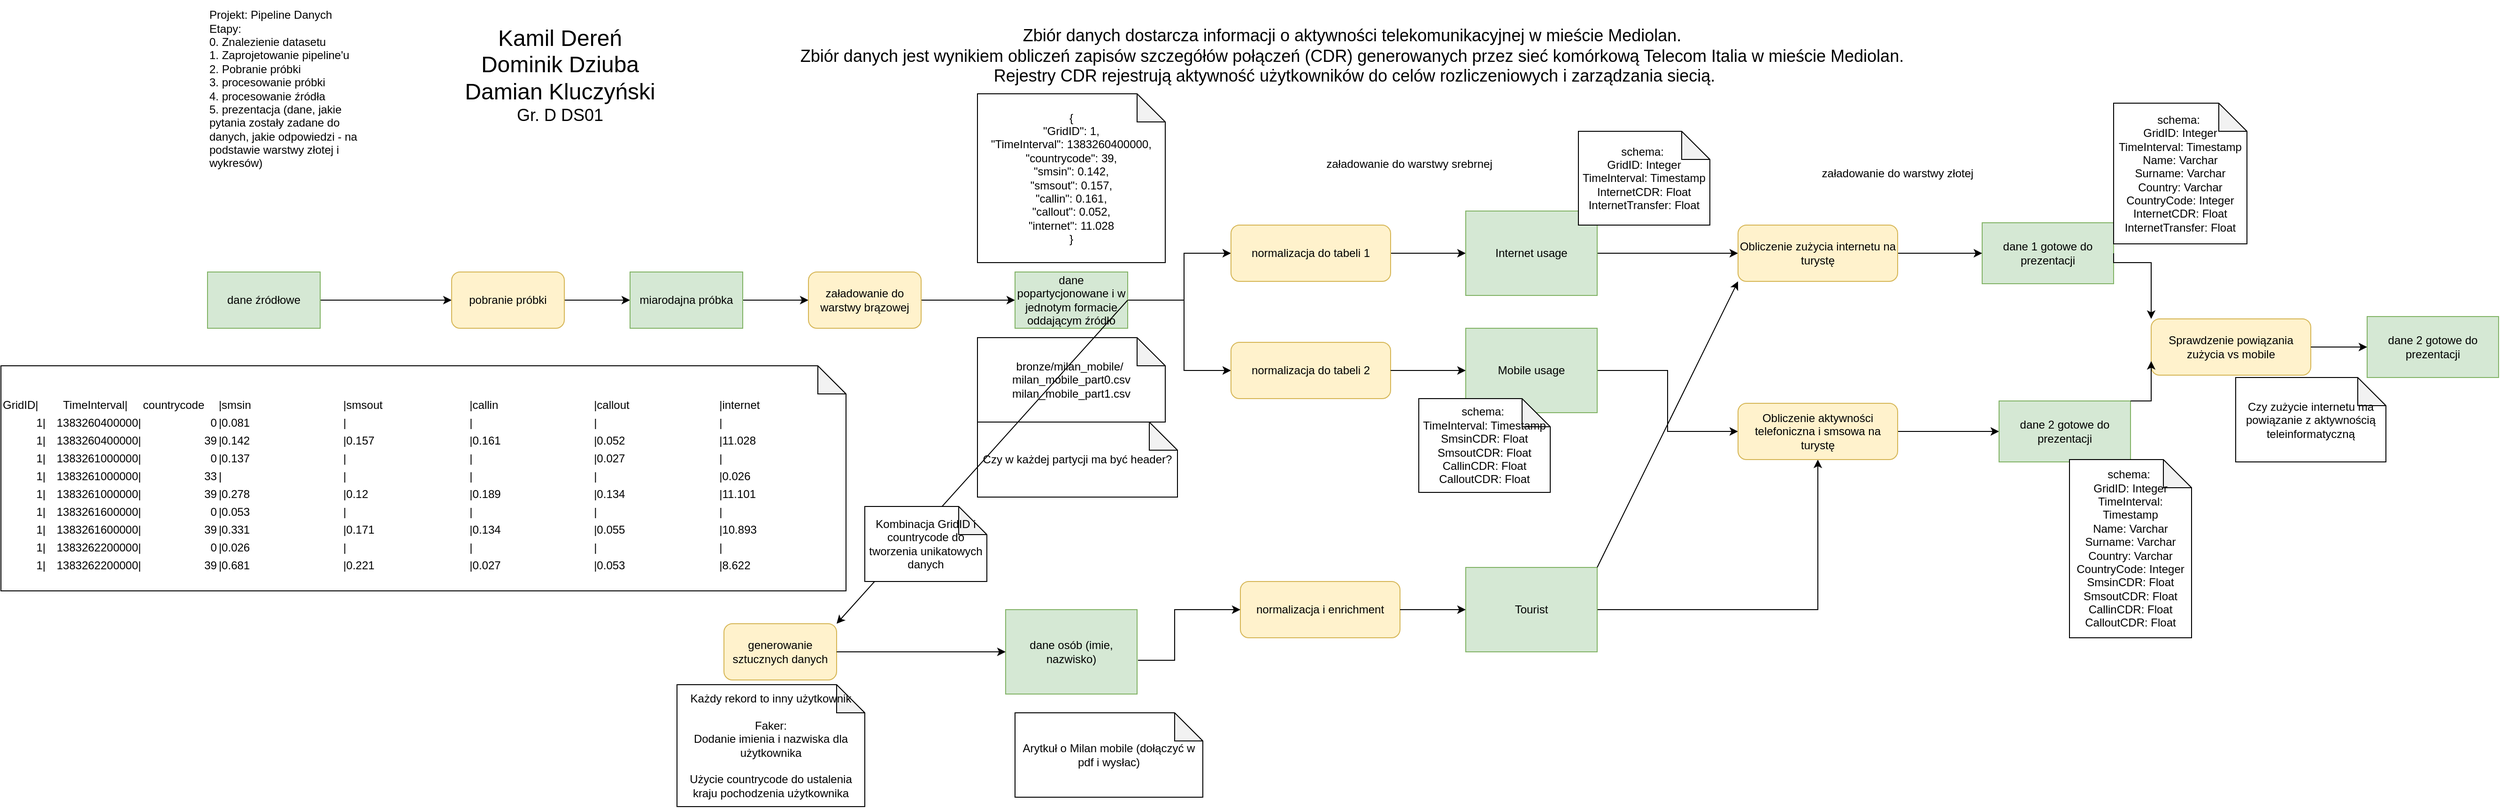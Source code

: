 <mxfile version="24.8.4">
  <diagram name="Strona-1" id="AKng_ESbKjumxK6DU_Bs">
    <mxGraphModel dx="3402" dy="2317" grid="1" gridSize="10" guides="1" tooltips="1" connect="1" arrows="1" fold="1" page="1" pageScale="1" pageWidth="827" pageHeight="1169" math="0" shadow="0">
      <root>
        <mxCell id="0" />
        <mxCell id="1" parent="0" />
        <mxCell id="fPY2Tthy9RuAqfQ_gG5_-1" value="Projekt: Pipeline Danych&lt;br&gt;Etapy:&amp;nbsp;&lt;br&gt;0. Znalezienie datasetu&lt;div&gt;1. Zaprojetowanie pipeline&#39;u&lt;br&gt;2. Pobranie próbki&lt;br&gt;3. procesowanie próbki&lt;br&gt;4. procesowanie źródła&lt;div&gt;5. prezentacja (dane, jakie pytania zostały zadane do danych, jakie odpowiedzi - na podstawie warstwy złotej i wykresów)&lt;/div&gt;&lt;/div&gt;" style="text;html=1;align=left;verticalAlign=middle;whiteSpace=wrap;rounded=0;" parent="1" vertex="1">
          <mxGeometry x="20" y="-140" width="180" height="190" as="geometry" />
        </mxCell>
        <mxCell id="fPY2Tthy9RuAqfQ_gG5_-4" style="edgeStyle=orthogonalEdgeStyle;rounded=0;orthogonalLoop=1;jettySize=auto;html=1;" parent="1" source="fPY2Tthy9RuAqfQ_gG5_-2" target="fPY2Tthy9RuAqfQ_gG5_-3" edge="1">
          <mxGeometry relative="1" as="geometry" />
        </mxCell>
        <mxCell id="fPY2Tthy9RuAqfQ_gG5_-2" value="dane źródłowe" style="rounded=0;whiteSpace=wrap;html=1;fillColor=#d5e8d4;strokeColor=#82b366;" parent="1" vertex="1">
          <mxGeometry x="20" y="150" width="120" height="60" as="geometry" />
        </mxCell>
        <mxCell id="fPY2Tthy9RuAqfQ_gG5_-7" style="edgeStyle=orthogonalEdgeStyle;rounded=0;orthogonalLoop=1;jettySize=auto;html=1;" parent="1" source="fPY2Tthy9RuAqfQ_gG5_-3" target="fPY2Tthy9RuAqfQ_gG5_-6" edge="1">
          <mxGeometry relative="1" as="geometry" />
        </mxCell>
        <mxCell id="fPY2Tthy9RuAqfQ_gG5_-3" value="pobranie próbki" style="rounded=1;whiteSpace=wrap;html=1;fillColor=#fff2cc;strokeColor=#d6b656;" parent="1" vertex="1">
          <mxGeometry x="280" y="150" width="120" height="60" as="geometry" />
        </mxCell>
        <mxCell id="fPY2Tthy9RuAqfQ_gG5_-12" style="edgeStyle=orthogonalEdgeStyle;rounded=0;orthogonalLoop=1;jettySize=auto;html=1;" parent="1" source="fPY2Tthy9RuAqfQ_gG5_-6" target="fPY2Tthy9RuAqfQ_gG5_-11" edge="1">
          <mxGeometry relative="1" as="geometry" />
        </mxCell>
        <mxCell id="fPY2Tthy9RuAqfQ_gG5_-6" value="miarodajna próbka" style="rounded=0;whiteSpace=wrap;html=1;fillColor=#d5e8d4;strokeColor=#82b366;" parent="1" vertex="1">
          <mxGeometry x="470" y="150" width="120" height="60" as="geometry" />
        </mxCell>
        <mxCell id="fPY2Tthy9RuAqfQ_gG5_-14" style="edgeStyle=orthogonalEdgeStyle;rounded=0;orthogonalLoop=1;jettySize=auto;html=1;" parent="1" source="fPY2Tthy9RuAqfQ_gG5_-11" target="fPY2Tthy9RuAqfQ_gG5_-13" edge="1">
          <mxGeometry relative="1" as="geometry" />
        </mxCell>
        <mxCell id="fPY2Tthy9RuAqfQ_gG5_-11" value="załadowanie do warstwy brązowej" style="rounded=1;whiteSpace=wrap;html=1;fillColor=#fff2cc;strokeColor=#d6b656;" parent="1" vertex="1">
          <mxGeometry x="660" y="150" width="120" height="60" as="geometry" />
        </mxCell>
        <mxCell id="fPY2Tthy9RuAqfQ_gG5_-17" style="edgeStyle=orthogonalEdgeStyle;rounded=0;orthogonalLoop=1;jettySize=auto;html=1;" parent="1" source="fPY2Tthy9RuAqfQ_gG5_-13" target="fPY2Tthy9RuAqfQ_gG5_-16" edge="1">
          <mxGeometry relative="1" as="geometry">
            <Array as="points">
              <mxPoint x="1060" y="180" />
              <mxPoint x="1060" y="130" />
            </Array>
          </mxGeometry>
        </mxCell>
        <mxCell id="fPY2Tthy9RuAqfQ_gG5_-24" style="edgeStyle=orthogonalEdgeStyle;rounded=0;orthogonalLoop=1;jettySize=auto;html=1;entryX=0;entryY=0.5;entryDx=0;entryDy=0;" parent="1" source="fPY2Tthy9RuAqfQ_gG5_-13" target="fPY2Tthy9RuAqfQ_gG5_-21" edge="1">
          <mxGeometry relative="1" as="geometry">
            <Array as="points">
              <mxPoint x="1060" y="180" />
              <mxPoint x="1060" y="255" />
            </Array>
          </mxGeometry>
        </mxCell>
        <mxCell id="fPY2Tthy9RuAqfQ_gG5_-13" value="dane popartycjonowane i w jednotym formacie oddającym źródło" style="rounded=0;whiteSpace=wrap;html=1;fillColor=#d5e8d4;strokeColor=#82b366;" parent="1" vertex="1">
          <mxGeometry x="880" y="150" width="120" height="60" as="geometry" />
        </mxCell>
        <mxCell id="fPY2Tthy9RuAqfQ_gG5_-15" value="&lt;span class=&quot;hljs-punctuation&quot;&gt;{&lt;/span&gt;&lt;br&gt;&lt;span class=&quot;hljs-attr&quot;&gt;&quot;GridID&quot;&lt;/span&gt;&lt;span class=&quot;hljs-punctuation&quot;&gt;:&lt;/span&gt; &lt;span class=&quot;hljs-number&quot;&gt;1&lt;/span&gt;&lt;span class=&quot;hljs-punctuation&quot;&gt;,&lt;/span&gt;&lt;br&gt;&lt;span class=&quot;hljs-attr&quot;&gt;&quot;TimeInterval&quot;&lt;/span&gt;&lt;span class=&quot;hljs-punctuation&quot;&gt;:&lt;/span&gt; &lt;span class=&quot;hljs-number&quot;&gt;1383260400000&lt;/span&gt;&lt;span class=&quot;hljs-punctuation&quot;&gt;,&lt;/span&gt;&lt;span class=&quot;hljs-attr&quot;&gt;&lt;br&gt;&quot;countrycode&quot;&lt;/span&gt;&lt;span class=&quot;hljs-punctuation&quot;&gt;:&lt;/span&gt; &lt;span class=&quot;hljs-number&quot;&gt;39&lt;/span&gt;&lt;span class=&quot;hljs-punctuation&quot;&gt;,&lt;/span&gt;&lt;span class=&quot;hljs-attr&quot;&gt;&lt;br&gt;&quot;smsin&quot;&lt;/span&gt;&lt;span class=&quot;hljs-punctuation&quot;&gt;:&lt;/span&gt; &lt;span class=&quot;hljs-number&quot;&gt;0.142&lt;/span&gt;&lt;span class=&quot;hljs-punctuation&quot;&gt;,&lt;/span&gt;&lt;br&gt;        &lt;span class=&quot;hljs-attr&quot;&gt;&quot;smsout&quot;&lt;/span&gt;&lt;span class=&quot;hljs-punctuation&quot;&gt;:&lt;/span&gt; &lt;span class=&quot;hljs-number&quot;&gt;0.157&lt;/span&gt;&lt;span class=&quot;hljs-punctuation&quot;&gt;,&lt;/span&gt;&lt;br&gt;        &lt;span class=&quot;hljs-attr&quot;&gt;&quot;callin&quot;&lt;/span&gt;&lt;span class=&quot;hljs-punctuation&quot;&gt;:&lt;/span&gt; &lt;span class=&quot;hljs-number&quot;&gt;0.161&lt;/span&gt;&lt;span class=&quot;hljs-punctuation&quot;&gt;,&lt;/span&gt;&lt;br&gt;        &lt;span class=&quot;hljs-attr&quot;&gt;&quot;callout&quot;&lt;/span&gt;&lt;span class=&quot;hljs-punctuation&quot;&gt;:&lt;/span&gt; &lt;span class=&quot;hljs-number&quot;&gt;0.052&lt;/span&gt;&lt;span class=&quot;hljs-punctuation&quot;&gt;,&lt;/span&gt;&lt;br&gt;        &lt;span class=&quot;hljs-attr&quot;&gt;&quot;internet&quot;&lt;/span&gt;&lt;span class=&quot;hljs-punctuation&quot;&gt;:&lt;/span&gt; &lt;span class=&quot;hljs-number&quot;&gt;11.028&lt;/span&gt;&lt;br&gt;    &lt;span class=&quot;hljs-punctuation&quot;&gt;}&lt;/span&gt;" style="shape=note;whiteSpace=wrap;html=1;backgroundOutline=1;darkOpacity=0.05;" parent="1" vertex="1">
          <mxGeometry x="840" y="-40" width="200" height="180" as="geometry" />
        </mxCell>
        <mxCell id="fPY2Tthy9RuAqfQ_gG5_-20" style="edgeStyle=orthogonalEdgeStyle;rounded=0;orthogonalLoop=1;jettySize=auto;html=1;" parent="1" source="fPY2Tthy9RuAqfQ_gG5_-16" target="fPY2Tthy9RuAqfQ_gG5_-19" edge="1">
          <mxGeometry relative="1" as="geometry" />
        </mxCell>
        <mxCell id="fPY2Tthy9RuAqfQ_gG5_-16" value="normalizacja do tabeli 1" style="rounded=1;whiteSpace=wrap;html=1;fillColor=#fff2cc;strokeColor=#d6b656;" parent="1" vertex="1">
          <mxGeometry x="1110" y="100" width="170" height="60" as="geometry" />
        </mxCell>
        <mxCell id="fPY2Tthy9RuAqfQ_gG5_-18" value="załadowanie do warstwy srebrnej" style="text;html=1;align=center;verticalAlign=middle;whiteSpace=wrap;rounded=0;" parent="1" vertex="1">
          <mxGeometry x="1150" y="20" width="300" height="30" as="geometry" />
        </mxCell>
        <mxCell id="fPY2Tthy9RuAqfQ_gG5_-33" style="edgeStyle=orthogonalEdgeStyle;rounded=0;orthogonalLoop=1;jettySize=auto;html=1;" parent="1" source="fPY2Tthy9RuAqfQ_gG5_-19" target="fPY2Tthy9RuAqfQ_gG5_-32" edge="1">
          <mxGeometry relative="1" as="geometry" />
        </mxCell>
        <mxCell id="fPY2Tthy9RuAqfQ_gG5_-19" value="Internet usage" style="rounded=0;whiteSpace=wrap;html=1;fillColor=#d5e8d4;strokeColor=#82b366;" parent="1" vertex="1">
          <mxGeometry x="1360" y="85" width="140" height="90" as="geometry" />
        </mxCell>
        <mxCell id="fPY2Tthy9RuAqfQ_gG5_-21" value="normalizacja do tabeli 2" style="rounded=1;whiteSpace=wrap;html=1;fillColor=#fff2cc;strokeColor=#d6b656;" parent="1" vertex="1">
          <mxGeometry x="1110" y="225" width="170" height="60" as="geometry" />
        </mxCell>
        <mxCell id="fPY2Tthy9RuAqfQ_gG5_-36" style="edgeStyle=orthogonalEdgeStyle;rounded=0;orthogonalLoop=1;jettySize=auto;html=1;" parent="1" source="fPY2Tthy9RuAqfQ_gG5_-22" target="fPY2Tthy9RuAqfQ_gG5_-35" edge="1">
          <mxGeometry relative="1" as="geometry" />
        </mxCell>
        <mxCell id="fPY2Tthy9RuAqfQ_gG5_-22" value="Mobile usage" style="rounded=0;whiteSpace=wrap;html=1;fillColor=#d5e8d4;strokeColor=#82b366;" parent="1" vertex="1">
          <mxGeometry x="1360" y="210" width="140" height="90" as="geometry" />
        </mxCell>
        <mxCell id="fPY2Tthy9RuAqfQ_gG5_-23" style="edgeStyle=orthogonalEdgeStyle;rounded=0;orthogonalLoop=1;jettySize=auto;html=1;" parent="1" source="fPY2Tthy9RuAqfQ_gG5_-21" target="fPY2Tthy9RuAqfQ_gG5_-22" edge="1">
          <mxGeometry relative="1" as="geometry" />
        </mxCell>
        <mxCell id="fPY2Tthy9RuAqfQ_gG5_-25" value="normalizacja i enrichment" style="rounded=1;whiteSpace=wrap;html=1;fillColor=#fff2cc;strokeColor=#d6b656;" parent="1" vertex="1">
          <mxGeometry x="1120" y="480" width="170" height="60" as="geometry" />
        </mxCell>
        <mxCell id="fPY2Tthy9RuAqfQ_gG5_-37" style="edgeStyle=orthogonalEdgeStyle;rounded=0;orthogonalLoop=1;jettySize=auto;html=1;" parent="1" source="fPY2Tthy9RuAqfQ_gG5_-26" target="fPY2Tthy9RuAqfQ_gG5_-35" edge="1">
          <mxGeometry relative="1" as="geometry" />
        </mxCell>
        <mxCell id="fPY2Tthy9RuAqfQ_gG5_-26" value="Tourist" style="rounded=0;whiteSpace=wrap;html=1;fillColor=#d5e8d4;strokeColor=#82b366;" parent="1" vertex="1">
          <mxGeometry x="1360" y="465" width="140" height="90" as="geometry" />
        </mxCell>
        <mxCell id="fPY2Tthy9RuAqfQ_gG5_-27" style="edgeStyle=orthogonalEdgeStyle;rounded=0;orthogonalLoop=1;jettySize=auto;html=1;" parent="1" source="fPY2Tthy9RuAqfQ_gG5_-25" target="fPY2Tthy9RuAqfQ_gG5_-26" edge="1">
          <mxGeometry relative="1" as="geometry" />
        </mxCell>
        <mxCell id="fPY2Tthy9RuAqfQ_gG5_-28" value="dane osób (imie, nazwisko)" style="rounded=0;whiteSpace=wrap;html=1;fillColor=#d5e8d4;strokeColor=#82b366;" parent="1" vertex="1">
          <mxGeometry x="870" y="510" width="140" height="90" as="geometry" />
        </mxCell>
        <mxCell id="fPY2Tthy9RuAqfQ_gG5_-31" value="dane 1 gotowe do prezentacji" style="rounded=0;whiteSpace=wrap;html=1;fillColor=#d5e8d4;strokeColor=#82b366;" parent="1" vertex="1">
          <mxGeometry x="1910" y="97.5" width="140" height="65" as="geometry" />
        </mxCell>
        <mxCell id="fPY2Tthy9RuAqfQ_gG5_-34" style="edgeStyle=orthogonalEdgeStyle;rounded=0;orthogonalLoop=1;jettySize=auto;html=1;" parent="1" source="fPY2Tthy9RuAqfQ_gG5_-32" target="fPY2Tthy9RuAqfQ_gG5_-31" edge="1">
          <mxGeometry relative="1" as="geometry">
            <Array as="points">
              <mxPoint x="1870" y="130" />
              <mxPoint x="1870" y="130" />
            </Array>
          </mxGeometry>
        </mxCell>
        <mxCell id="fPY2Tthy9RuAqfQ_gG5_-32" value="Obliczenie zużycia internetu na turystę" style="rounded=1;whiteSpace=wrap;html=1;fillColor=#fff2cc;strokeColor=#d6b656;" parent="1" vertex="1">
          <mxGeometry x="1650" y="100" width="170" height="60" as="geometry" />
        </mxCell>
        <mxCell id="fPY2Tthy9RuAqfQ_gG5_-39" style="edgeStyle=orthogonalEdgeStyle;rounded=0;orthogonalLoop=1;jettySize=auto;html=1;" parent="1" source="fPY2Tthy9RuAqfQ_gG5_-35" target="fPY2Tthy9RuAqfQ_gG5_-38" edge="1">
          <mxGeometry relative="1" as="geometry" />
        </mxCell>
        <mxCell id="fPY2Tthy9RuAqfQ_gG5_-35" value="Obliczenie aktywności telefoniczna i smsowa na turystę" style="rounded=1;whiteSpace=wrap;html=1;fillColor=#fff2cc;strokeColor=#d6b656;" parent="1" vertex="1">
          <mxGeometry x="1650" y="290" width="170" height="60" as="geometry" />
        </mxCell>
        <mxCell id="fPY2Tthy9RuAqfQ_gG5_-38" value="dane 2 gotowe do prezentacji" style="rounded=0;whiteSpace=wrap;html=1;fillColor=#d5e8d4;strokeColor=#82b366;" parent="1" vertex="1">
          <mxGeometry x="1928" y="287.5" width="140" height="65" as="geometry" />
        </mxCell>
        <mxCell id="fPY2Tthy9RuAqfQ_gG5_-40" value="załadowanie do warstwy złotej" style="text;html=1;align=center;verticalAlign=middle;whiteSpace=wrap;rounded=0;" parent="1" vertex="1">
          <mxGeometry x="1670" y="30" width="300" height="30" as="geometry" />
        </mxCell>
        <mxCell id="fPY2Tthy9RuAqfQ_gG5_-43" style="edgeStyle=orthogonalEdgeStyle;rounded=0;orthogonalLoop=1;jettySize=auto;html=1;" parent="1" edge="1">
          <mxGeometry relative="1" as="geometry">
            <mxPoint x="470" y="810" as="targetPoint" />
          </mxGeometry>
        </mxCell>
        <mxCell id="fPY2Tthy9RuAqfQ_gG5_-80" value="schema:&amp;nbsp;&lt;br&gt;GridID: Integer&lt;div&gt;TimeInterval: Timestamp&lt;/div&gt;&lt;div&gt;InternetCDR: Float&lt;/div&gt;&lt;div&gt;InternetTransfer: Float&lt;/div&gt;" style="shape=note;whiteSpace=wrap;html=1;backgroundOutline=1;darkOpacity=0.05;" parent="1" vertex="1">
          <mxGeometry x="1480" width="140" height="100" as="geometry" />
        </mxCell>
        <mxCell id="T8NU-TL7ekUcq-iIJy7e-2" value="bronze/milan_mobile/&amp;nbsp;&lt;br&gt;milan_mobile_part0.csv&lt;div&gt;milan_mobile_part1.csv&lt;br&gt;&lt;/div&gt;" style="shape=note;whiteSpace=wrap;html=1;backgroundOutline=1;darkOpacity=0.05;" parent="1" vertex="1">
          <mxGeometry x="840" y="220" width="200" height="90" as="geometry" />
        </mxCell>
        <mxCell id="BO2p9xkJt_e9tAxmMOo1-1" value="&lt;font style=&quot;font-size: 24px;&quot;&gt;&lt;font style=&quot;&quot;&gt;Kamil &lt;/font&gt;&lt;font style=&quot;&quot;&gt;Dereń&lt;/font&gt;&lt;/font&gt;&lt;div&gt;&lt;font style=&quot;font-size: 24px;&quot;&gt;Dominik Dziuba&lt;/font&gt;&lt;/div&gt;&lt;div&gt;&lt;font style=&quot;font-size: 24px;&quot;&gt;Damian Kluczyński&lt;/font&gt;&lt;/div&gt;&lt;div&gt;&lt;font style=&quot;font-size: 18px;&quot;&gt;Gr. D DS01&lt;/font&gt;&lt;/div&gt;" style="text;html=1;align=center;verticalAlign=middle;resizable=0;points=[];autosize=1;strokeColor=none;fillColor=none;" parent="1" vertex="1">
          <mxGeometry x="280" y="-120" width="230" height="120" as="geometry" />
        </mxCell>
        <mxCell id="3JT-cXEsQMtprei1t-U--1" value="&lt;font style=&quot;font-size: 18px;&quot;&gt;Zbiór danych dostarcza informacji o aktywności telekomunikacyjnej w mieście Mediolan.&amp;nbsp;&lt;/font&gt;&lt;div&gt;&lt;font style=&quot;font-size: 18px;&quot;&gt;Zbiór danych jest wynikiem obliczeń zapisów szczegółów połączeń (CDR) generowanych przez sieć komórkową Telecom Italia w mieście Mediolan.&amp;nbsp;&lt;/font&gt;&lt;div&gt;&lt;font style=&quot;font-size: 18px;&quot;&gt;Rejestry CDR rejestrują aktywność użytkowników do celów rozliczeniowych i zarządzania siecią.&lt;/font&gt;&lt;/div&gt;&lt;/div&gt;" style="text;html=1;align=center;verticalAlign=middle;resizable=0;points=[];autosize=1;strokeColor=none;fillColor=none;" parent="1" vertex="1">
          <mxGeometry x="641" y="-120" width="1200" height="80" as="geometry" />
        </mxCell>
        <mxCell id="3JT-cXEsQMtprei1t-U--3" value="&lt;div&gt;&lt;br&gt;&lt;/div&gt;&lt;div&gt;&lt;table style=&quot;text-wrap: nowrap;&quot; border=&quot;0&quot; cellspacing=&quot;0&quot;&gt;&lt;colgroup width=&quot;50&quot;&gt;&lt;/colgroup&gt;&lt;colgroup width=&quot;105&quot;&gt;&lt;/colgroup&gt;&lt;colgroup width=&quot;85&quot;&gt;&lt;/colgroup&gt;&lt;colgroup width=&quot;164&quot; span=&quot;5&quot;&gt;&lt;/colgroup&gt;&lt;tbody&gt;&lt;tr&gt;&lt;td align=&quot;left&quot; height=&quot;17&quot;&gt;GridID|&lt;/td&gt;&lt;td align=&quot;left&quot;&gt;&amp;nbsp; &amp;nbsp; &amp;nbsp;TimeInterval|&lt;/td&gt;&lt;td align=&quot;left&quot;&gt;countrycode&lt;/td&gt;&lt;td align=&quot;left&quot;&gt;|smsin&lt;/td&gt;&lt;td align=&quot;left&quot;&gt;|smsout&lt;/td&gt;&lt;td align=&quot;left&quot;&gt;|callin&lt;/td&gt;&lt;td align=&quot;left&quot;&gt;|callout&lt;/td&gt;&lt;td align=&quot;left&quot;&gt;|internet&lt;/td&gt;&lt;/tr&gt;&lt;tr&gt;&lt;td align=&quot;right&quot; height=&quot;17&quot;&gt;1|&lt;/td&gt;&lt;td align=&quot;right&quot;&gt;1383260400000|&lt;/td&gt;&lt;td align=&quot;right&quot;&gt;0&lt;/td&gt;&lt;td align=&quot;left&quot;&gt;|0.081&lt;/td&gt;&lt;td align=&quot;left&quot;&gt;|&lt;/td&gt;&lt;td align=&quot;left&quot;&gt;|&lt;/td&gt;&lt;td align=&quot;left&quot;&gt;|&lt;/td&gt;&lt;td align=&quot;left&quot;&gt;|&lt;/td&gt;&lt;/tr&gt;&lt;tr&gt;&lt;td align=&quot;right&quot; height=&quot;17&quot;&gt;1|&lt;/td&gt;&lt;td align=&quot;right&quot;&gt;1383260400000|&lt;/td&gt;&lt;td align=&quot;right&quot;&gt;39&lt;/td&gt;&lt;td align=&quot;left&quot;&gt;|0.142&lt;/td&gt;&lt;td align=&quot;left&quot;&gt;|0.157&lt;/td&gt;&lt;td align=&quot;left&quot;&gt;|0.161&lt;/td&gt;&lt;td align=&quot;left&quot;&gt;|0.052&lt;/td&gt;&lt;td align=&quot;left&quot;&gt;|11.028&lt;/td&gt;&lt;/tr&gt;&lt;tr&gt;&lt;td align=&quot;right&quot; height=&quot;17&quot;&gt;1|&lt;/td&gt;&lt;td align=&quot;right&quot;&gt;1383261000000|&lt;/td&gt;&lt;td align=&quot;right&quot;&gt;0&lt;/td&gt;&lt;td align=&quot;left&quot;&gt;|0.137&lt;/td&gt;&lt;td align=&quot;left&quot;&gt;|&lt;/td&gt;&lt;td align=&quot;left&quot;&gt;|&lt;/td&gt;&lt;td align=&quot;left&quot;&gt;|0.027&lt;/td&gt;&lt;td align=&quot;left&quot;&gt;|&lt;/td&gt;&lt;/tr&gt;&lt;tr&gt;&lt;td align=&quot;right&quot; height=&quot;17&quot;&gt;1|&lt;/td&gt;&lt;td align=&quot;right&quot;&gt;1383261000000|&lt;/td&gt;&lt;td align=&quot;right&quot;&gt;33&lt;/td&gt;&lt;td align=&quot;left&quot;&gt;|&lt;/td&gt;&lt;td align=&quot;left&quot;&gt;|&lt;/td&gt;&lt;td align=&quot;left&quot;&gt;|&lt;/td&gt;&lt;td align=&quot;left&quot;&gt;|&lt;/td&gt;&lt;td align=&quot;left&quot;&gt;|0.026&lt;/td&gt;&lt;/tr&gt;&lt;tr&gt;&lt;td align=&quot;right&quot; height=&quot;17&quot;&gt;1|&lt;/td&gt;&lt;td align=&quot;right&quot;&gt;1383261000000|&lt;/td&gt;&lt;td align=&quot;right&quot;&gt;39&lt;/td&gt;&lt;td align=&quot;left&quot;&gt;|0.278&lt;/td&gt;&lt;td align=&quot;left&quot;&gt;|0.12&lt;/td&gt;&lt;td align=&quot;left&quot;&gt;|0.189&lt;/td&gt;&lt;td align=&quot;left&quot;&gt;|0.134&lt;/td&gt;&lt;td align=&quot;left&quot;&gt;|11.101&lt;/td&gt;&lt;/tr&gt;&lt;tr&gt;&lt;td align=&quot;right&quot; height=&quot;17&quot;&gt;1|&lt;/td&gt;&lt;td align=&quot;right&quot;&gt;1383261600000|&lt;/td&gt;&lt;td align=&quot;right&quot;&gt;0&lt;/td&gt;&lt;td align=&quot;left&quot;&gt;|0.053&lt;/td&gt;&lt;td align=&quot;left&quot;&gt;|&lt;/td&gt;&lt;td align=&quot;left&quot;&gt;|&lt;/td&gt;&lt;td align=&quot;left&quot;&gt;|&lt;/td&gt;&lt;td align=&quot;left&quot;&gt;|&lt;/td&gt;&lt;/tr&gt;&lt;tr&gt;&lt;td align=&quot;right&quot; height=&quot;17&quot;&gt;1|&lt;/td&gt;&lt;td align=&quot;right&quot;&gt;1383261600000|&lt;/td&gt;&lt;td align=&quot;right&quot;&gt;39&lt;/td&gt;&lt;td align=&quot;left&quot;&gt;|0.331&lt;/td&gt;&lt;td align=&quot;left&quot;&gt;|0.171&lt;/td&gt;&lt;td align=&quot;left&quot;&gt;|0.134&lt;/td&gt;&lt;td align=&quot;left&quot;&gt;|0.055&lt;/td&gt;&lt;td align=&quot;left&quot;&gt;|10.893&lt;/td&gt;&lt;/tr&gt;&lt;tr&gt;&lt;td align=&quot;right&quot; height=&quot;17&quot;&gt;1|&lt;/td&gt;&lt;td align=&quot;right&quot;&gt;1383262200000|&lt;/td&gt;&lt;td align=&quot;right&quot;&gt;0&lt;/td&gt;&lt;td align=&quot;left&quot;&gt;|0.026&lt;/td&gt;&lt;td align=&quot;left&quot;&gt;|&lt;/td&gt;&lt;td align=&quot;left&quot;&gt;|&lt;/td&gt;&lt;td align=&quot;left&quot;&gt;|&lt;/td&gt;&lt;td align=&quot;left&quot;&gt;|&lt;/td&gt;&lt;/tr&gt;&lt;tr&gt;&lt;td align=&quot;right&quot; height=&quot;17&quot;&gt;1|&lt;/td&gt;&lt;td align=&quot;right&quot;&gt;1383262200000|&lt;/td&gt;&lt;td align=&quot;right&quot;&gt;39&lt;/td&gt;&lt;td align=&quot;left&quot;&gt;|0.681&lt;/td&gt;&lt;td align=&quot;left&quot;&gt;|0.221&lt;/td&gt;&lt;td align=&quot;left&quot;&gt;|0.027&lt;/td&gt;&lt;td align=&quot;left&quot;&gt;|0.053&lt;/td&gt;&lt;td align=&quot;left&quot;&gt;|8.622&lt;/td&gt;&lt;/tr&gt;&lt;/tbody&gt;&lt;/table&gt;&lt;/div&gt;" style="shape=note;whiteSpace=wrap;html=1;backgroundOutline=1;darkOpacity=0.05;" parent="1" vertex="1">
          <mxGeometry x="-200" y="250" width="900" height="240" as="geometry" />
        </mxCell>
        <mxCell id="3JT-cXEsQMtprei1t-U--4" value="&lt;div&gt;Każdy rekord to inny użytkownik&lt;/div&gt;&lt;div&gt;&lt;br&gt;&lt;/div&gt;Faker:&lt;br&gt;Dodanie imienia i nazwiska dla użytkownika&lt;div&gt;&lt;br&gt;&lt;/div&gt;&lt;div&gt;Użycie countrycode do ustalenia kraju pochodzenia użytkownika&lt;/div&gt;" style="shape=note;whiteSpace=wrap;html=1;backgroundOutline=1;darkOpacity=0.05;" parent="1" vertex="1">
          <mxGeometry x="520" y="590" width="200" height="130" as="geometry" />
        </mxCell>
        <mxCell id="UBAmns6SdKheWYtsYeD3-1" value="schema:&amp;nbsp;&lt;br&gt;GridID: Integer&lt;div&gt;TimeInterval: Timestamp&lt;/div&gt;&lt;div&gt;Name: Varchar&lt;/div&gt;&lt;div&gt;Surname: Varchar&lt;/div&gt;&lt;div&gt;Country: Varchar&lt;/div&gt;&lt;div&gt;CountryCode: Integer&lt;/div&gt;&lt;div&gt;&lt;div&gt;SmsinCDR: Float&lt;br&gt;&lt;/div&gt;&lt;div&gt;SmsoutCDR: Float&lt;br&gt;&lt;/div&gt;&lt;div&gt;CallinCDR: Float&lt;/div&gt;&lt;div&gt;&lt;span style=&quot;background-color: initial;&quot;&gt;CalloutCDR: Float&lt;/span&gt;&lt;/div&gt;&lt;/div&gt;" style="shape=note;whiteSpace=wrap;html=1;backgroundOutline=1;darkOpacity=0.05;" parent="1" vertex="1">
          <mxGeometry x="2003" y="350" width="130" height="190" as="geometry" />
        </mxCell>
        <mxCell id="UBAmns6SdKheWYtsYeD3-2" value="schema:&amp;nbsp;&lt;br&gt;&lt;div&gt;TimeInterval: Timestamp&lt;/div&gt;&lt;div&gt;SmsinCDR: Float&lt;br&gt;&lt;/div&gt;&lt;div&gt;SmsoutCDR: Float&lt;br&gt;&lt;/div&gt;&lt;div&gt;CallinCDR: Float&lt;/div&gt;&lt;div&gt;&lt;span style=&quot;background-color: initial;&quot;&gt;CalloutCDR: Float&lt;/span&gt;&lt;/div&gt;" style="shape=note;whiteSpace=wrap;html=1;backgroundOutline=1;darkOpacity=0.05;" parent="1" vertex="1">
          <mxGeometry x="1310" y="285" width="140" height="100" as="geometry" />
        </mxCell>
        <mxCell id="cyaOHyr9ARaaXlVXIIjq-1" value="Czy w każdej partycji ma być header?" style="shape=note;whiteSpace=wrap;html=1;backgroundOutline=1;darkOpacity=0.05;" parent="1" vertex="1">
          <mxGeometry x="840" y="310" width="213" height="80" as="geometry" />
        </mxCell>
        <mxCell id="cyaOHyr9ARaaXlVXIIjq-2" value="Arytkuł o Milan mobile (dołączyć w pdf i wysłac)" style="shape=note;whiteSpace=wrap;html=1;backgroundOutline=1;darkOpacity=0.05;" parent="1" vertex="1">
          <mxGeometry x="880" y="620" width="200" height="90" as="geometry" />
        </mxCell>
        <mxCell id="cyaOHyr9ARaaXlVXIIjq-6" value="generowanie sztucznych danych" style="rounded=1;whiteSpace=wrap;html=1;fillColor=#fff2cc;strokeColor=#d6b656;" parent="1" vertex="1">
          <mxGeometry x="570" y="525" width="120" height="60" as="geometry" />
        </mxCell>
        <mxCell id="cyaOHyr9ARaaXlVXIIjq-7" style="edgeStyle=orthogonalEdgeStyle;rounded=0;orthogonalLoop=1;jettySize=auto;html=1;entryX=0;entryY=0.5;entryDx=0;entryDy=0;exitX=1;exitY=0.5;exitDx=0;exitDy=0;" parent="1" source="cyaOHyr9ARaaXlVXIIjq-6" target="fPY2Tthy9RuAqfQ_gG5_-28" edge="1">
          <mxGeometry relative="1" as="geometry">
            <mxPoint x="690" y="550" as="sourcePoint" />
            <mxPoint x="790" y="550" as="targetPoint" />
          </mxGeometry>
        </mxCell>
        <mxCell id="cyaOHyr9ARaaXlVXIIjq-8" style="edgeStyle=orthogonalEdgeStyle;rounded=0;orthogonalLoop=1;jettySize=auto;html=1;exitX=1.007;exitY=0.6;exitDx=0;exitDy=0;exitPerimeter=0;entryX=0;entryY=0.5;entryDx=0;entryDy=0;" parent="1" source="fPY2Tthy9RuAqfQ_gG5_-28" target="fPY2Tthy9RuAqfQ_gG5_-25" edge="1">
          <mxGeometry relative="1" as="geometry">
            <mxPoint x="953" y="555" as="sourcePoint" />
            <mxPoint x="1053" y="555" as="targetPoint" />
            <Array as="points">
              <mxPoint x="1050" y="564" />
              <mxPoint x="1050" y="510" />
            </Array>
          </mxGeometry>
        </mxCell>
        <mxCell id="cyaOHyr9ARaaXlVXIIjq-9" style="rounded=0;orthogonalLoop=1;jettySize=auto;html=1;entryX=1;entryY=0;entryDx=0;entryDy=0;exitX=1;exitY=0.5;exitDx=0;exitDy=0;" parent="1" source="fPY2Tthy9RuAqfQ_gG5_-13" target="cyaOHyr9ARaaXlVXIIjq-6" edge="1">
          <mxGeometry relative="1" as="geometry">
            <mxPoint x="700" y="565" as="sourcePoint" />
            <mxPoint x="840" y="545" as="targetPoint" />
          </mxGeometry>
        </mxCell>
        <mxCell id="cyaOHyr9ARaaXlVXIIjq-10" value="Kombinacja GridID i countrycode do tworzenia unikatowych danych" style="shape=note;whiteSpace=wrap;html=1;backgroundOutline=1;darkOpacity=0.05;" parent="1" vertex="1">
          <mxGeometry x="720" y="400" width="130" height="80" as="geometry" />
        </mxCell>
        <mxCell id="cyaOHyr9ARaaXlVXIIjq-12" style="rounded=0;orthogonalLoop=1;jettySize=auto;html=1;exitX=1;exitY=0;exitDx=0;exitDy=0;entryX=0;entryY=1;entryDx=0;entryDy=0;" parent="1" source="fPY2Tthy9RuAqfQ_gG5_-26" target="fPY2Tthy9RuAqfQ_gG5_-32" edge="1">
          <mxGeometry relative="1" as="geometry">
            <mxPoint x="1510" y="405" as="sourcePoint" />
            <mxPoint x="1660" y="330" as="targetPoint" />
          </mxGeometry>
        </mxCell>
        <mxCell id="cyaOHyr9ARaaXlVXIIjq-13" value="Sprawdzenie powiązania zużycia vs mobile" style="rounded=1;whiteSpace=wrap;html=1;fillColor=#fff2cc;strokeColor=#d6b656;" parent="1" vertex="1">
          <mxGeometry x="2090" y="200" width="170" height="60" as="geometry" />
        </mxCell>
        <mxCell id="cyaOHyr9ARaaXlVXIIjq-14" style="edgeStyle=orthogonalEdgeStyle;rounded=0;orthogonalLoop=1;jettySize=auto;html=1;exitX=1;exitY=0.5;exitDx=0;exitDy=0;entryX=0;entryY=0;entryDx=0;entryDy=0;" parent="1" source="fPY2Tthy9RuAqfQ_gG5_-31" target="cyaOHyr9ARaaXlVXIIjq-13" edge="1">
          <mxGeometry relative="1" as="geometry">
            <mxPoint x="1830" y="140" as="sourcePoint" />
            <mxPoint x="1920" y="140" as="targetPoint" />
            <Array as="points">
              <mxPoint x="2050" y="140" />
              <mxPoint x="2090" y="140" />
            </Array>
          </mxGeometry>
        </mxCell>
        <mxCell id="cyaOHyr9ARaaXlVXIIjq-15" style="edgeStyle=orthogonalEdgeStyle;rounded=0;orthogonalLoop=1;jettySize=auto;html=1;exitX=1;exitY=0;exitDx=0;exitDy=0;entryX=0;entryY=0.75;entryDx=0;entryDy=0;" parent="1" source="fPY2Tthy9RuAqfQ_gG5_-38" target="cyaOHyr9ARaaXlVXIIjq-13" edge="1">
          <mxGeometry relative="1" as="geometry">
            <mxPoint x="1840" y="150" as="sourcePoint" />
            <mxPoint x="1930" y="150" as="targetPoint" />
            <Array as="points">
              <mxPoint x="2090" y="288" />
            </Array>
          </mxGeometry>
        </mxCell>
        <mxCell id="cyaOHyr9ARaaXlVXIIjq-16" value="Czy zużycie internetu ma powiązanie z aktywnością teleinformatyczną" style="shape=note;whiteSpace=wrap;html=1;backgroundOutline=1;darkOpacity=0.05;" parent="1" vertex="1">
          <mxGeometry x="2180" y="262.5" width="160" height="90" as="geometry" />
        </mxCell>
        <mxCell id="cyaOHyr9ARaaXlVXIIjq-17" value="dane 2 gotowe do prezentacji" style="rounded=0;whiteSpace=wrap;html=1;fillColor=#d5e8d4;strokeColor=#82b366;" parent="1" vertex="1">
          <mxGeometry x="2320" y="197.5" width="140" height="65" as="geometry" />
        </mxCell>
        <mxCell id="cyaOHyr9ARaaXlVXIIjq-18" style="edgeStyle=orthogonalEdgeStyle;rounded=0;orthogonalLoop=1;jettySize=auto;html=1;exitX=1;exitY=0.5;exitDx=0;exitDy=0;entryX=0;entryY=0.5;entryDx=0;entryDy=0;" parent="1" source="cyaOHyr9ARaaXlVXIIjq-13" target="cyaOHyr9ARaaXlVXIIjq-17" edge="1">
          <mxGeometry relative="1" as="geometry">
            <mxPoint x="2078" y="298" as="sourcePoint" />
            <mxPoint x="2100" y="255" as="targetPoint" />
            <Array as="points">
              <mxPoint x="2290" y="230" />
              <mxPoint x="2290" y="230" />
            </Array>
          </mxGeometry>
        </mxCell>
        <mxCell id="cyaOHyr9ARaaXlVXIIjq-19" value="schema:&amp;nbsp;&lt;br&gt;GridID: Integer&lt;div&gt;TimeInterval: Timestamp&lt;/div&gt;&lt;div&gt;Name: Varchar&lt;/div&gt;&lt;div&gt;Surname: Varchar&lt;/div&gt;&lt;div&gt;Country: Varchar&lt;/div&gt;&lt;div&gt;CountryCode: Integer&lt;/div&gt;&lt;div&gt;InternetCDR: Float&lt;/div&gt;&lt;div&gt;InternetTransfer: Float&lt;/div&gt;" style="shape=note;whiteSpace=wrap;html=1;backgroundOutline=1;darkOpacity=0.05;" parent="1" vertex="1">
          <mxGeometry x="2050" y="-30" width="142" height="150" as="geometry" />
        </mxCell>
      </root>
    </mxGraphModel>
  </diagram>
</mxfile>
